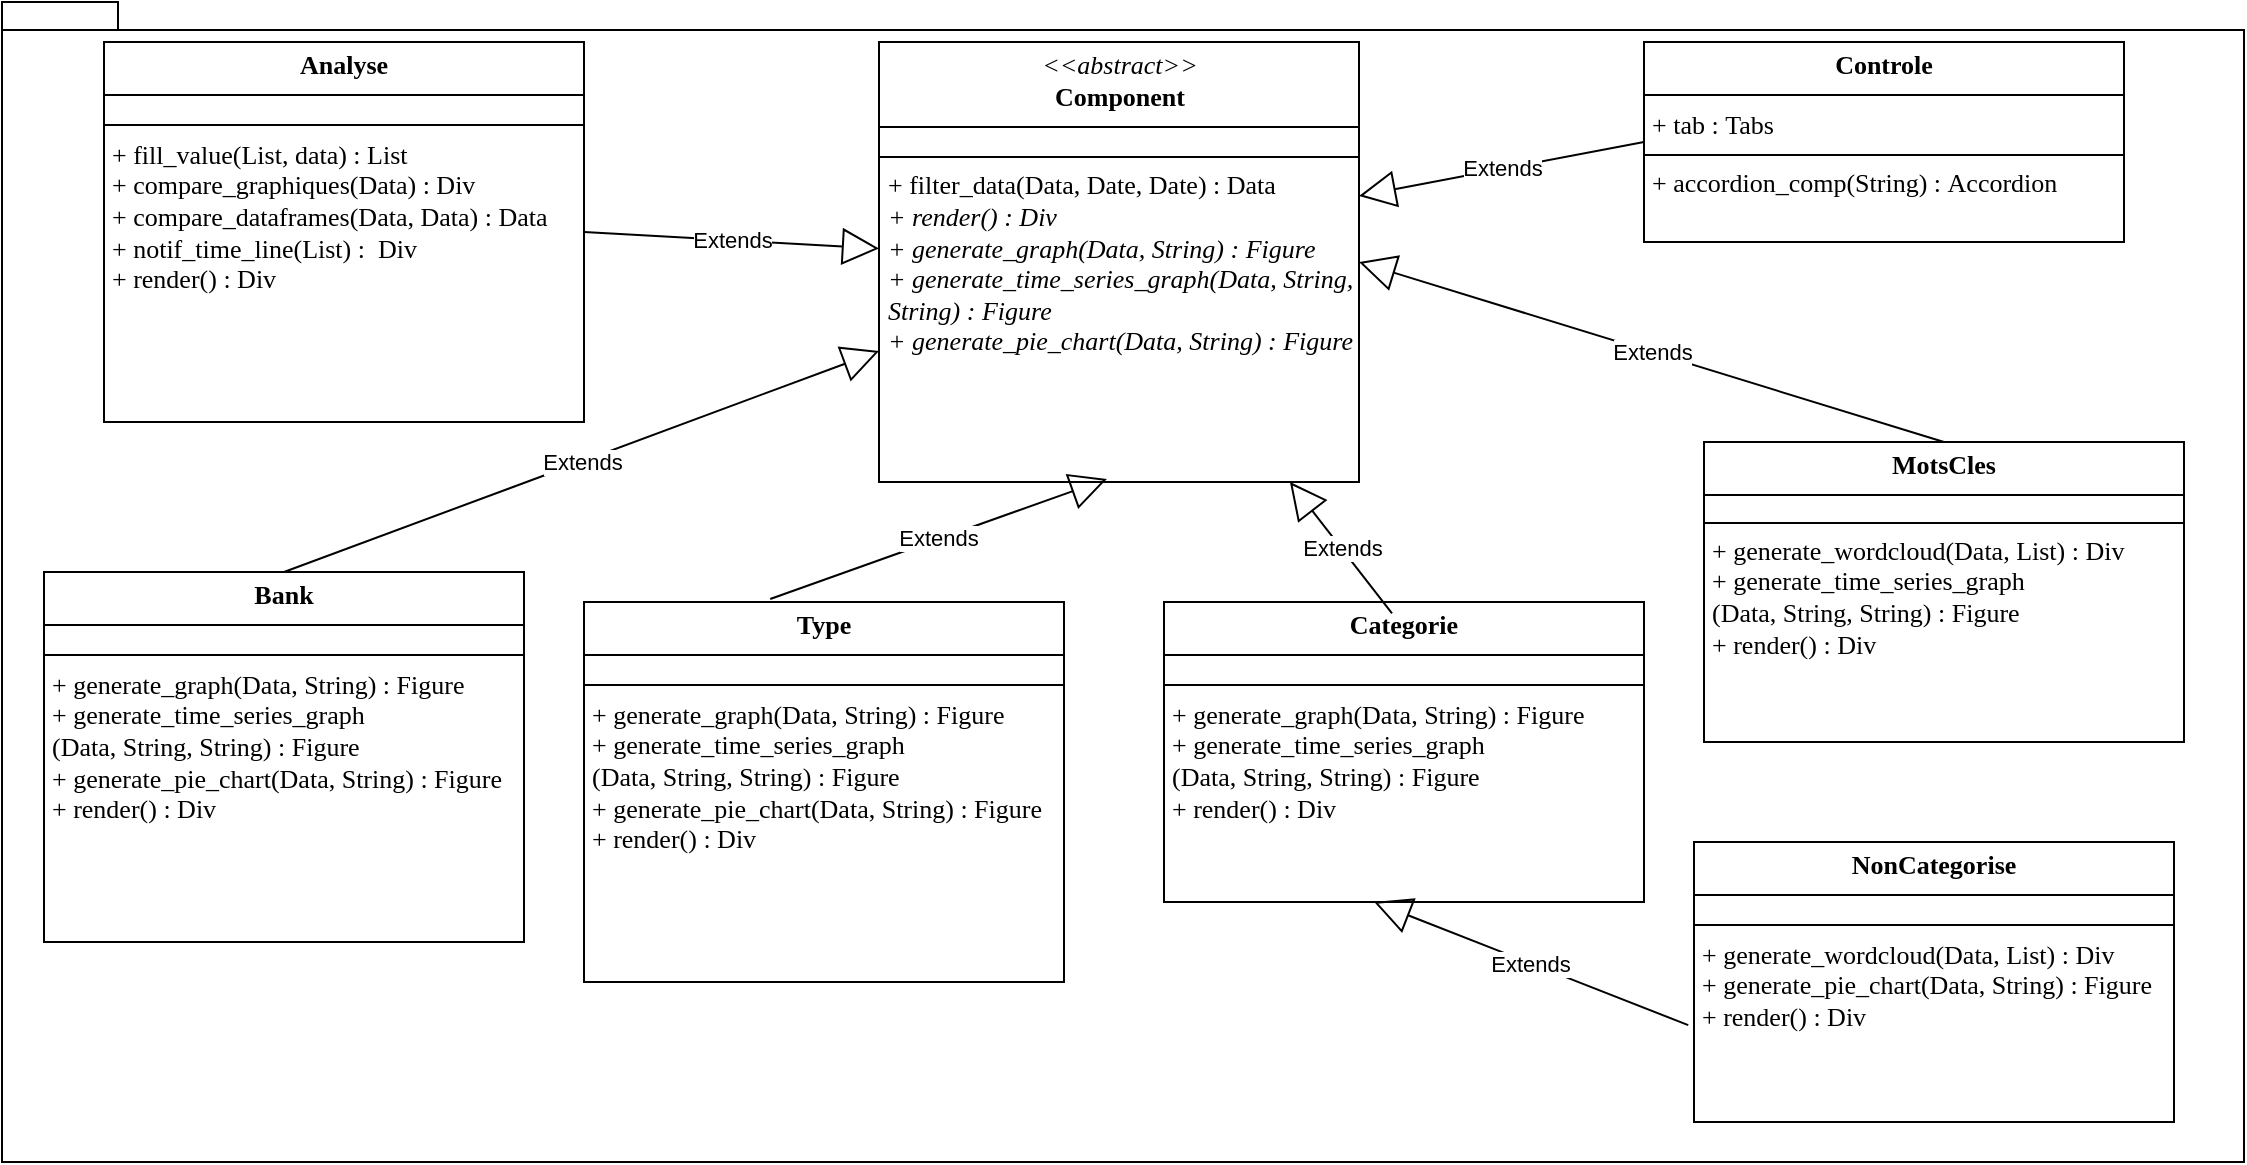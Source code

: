 <mxfile version="24.7.6">
  <diagram name="Page-1" id="SG4p2OFSSNBgDMiiVx_Q">
    <mxGraphModel dx="1434" dy="780" grid="1" gridSize="10" guides="1" tooltips="1" connect="1" arrows="1" fold="1" page="1" pageScale="1" pageWidth="1165" pageHeight="591" math="0" shadow="0">
      <root>
        <mxCell id="0" />
        <mxCell id="1" parent="0" />
        <mxCell id="OIvjaYjDDWEHFuiKeHE3-1" value="" style="shape=folder;fontStyle=1;spacingTop=10;tabWidth=40;tabHeight=14;tabPosition=left;html=1;whiteSpace=wrap;" parent="1" vertex="1">
          <mxGeometry x="24" width="1121" height="580" as="geometry" />
        </mxCell>
        <mxCell id="OIvjaYjDDWEHFuiKeHE3-2" value="&lt;p style=&quot;margin: 4px 0px 0px; text-align: center; font-size: 13px;&quot;&gt;&lt;font style=&quot;font-size: 13px;&quot;&gt;&lt;i style=&quot;font-family: &amp;quot;Lucida Console&amp;quot;;&quot;&gt;&amp;lt;&amp;lt;abstract&amp;gt;&amp;gt;&lt;/i&gt;&lt;br&gt;&lt;b style=&quot;&quot;&gt;&lt;font face=&quot;Lucida Console&quot;&gt;Component&lt;/font&gt;&lt;/b&gt;&lt;/font&gt;&lt;/p&gt;&lt;hr size=&quot;1&quot; style=&quot;border-style: solid; font-size: 13px;&quot;&gt;&lt;p style=&quot;margin: 0px 0px 0px 4px; font-size: 1px;&quot;&gt;&lt;font face=&quot;t1Swhq0UFBFPO4L7-w_Y&quot; style=&quot;font-size: 1px;&quot;&gt;&lt;br&gt;&lt;/font&gt;&lt;/p&gt;&lt;hr size=&quot;1&quot; style=&quot;border-style: solid; font-size: 13px;&quot;&gt;&lt;p style=&quot;margin: 0px 0px 0px 4px; font-size: 13px;&quot;&gt;&lt;font face=&quot;Lucida Console&quot; style=&quot;font-size: 13px;&quot;&gt;+&amp;nbsp;filter_data(Data, Date, Date) : Data&lt;/font&gt;&lt;/p&gt;&lt;p style=&quot;margin: 0px 0px 0px 4px; font-size: 13px;&quot;&gt;&lt;i&gt;&lt;font face=&quot;Lucida Console&quot; style=&quot;font-size: 13px;&quot;&gt;+ render() : Div&lt;/font&gt;&lt;/i&gt;&lt;/p&gt;&lt;p style=&quot;margin: 0px 0px 0px 4px; font-size: 13px;&quot;&gt;&lt;font face=&quot;Lucida Console&quot; style=&quot;font-size: 13px;&quot;&gt;&lt;i style=&quot;background-color: initial;&quot;&gt;+ generate_graph(Data, String) : Figure&lt;/i&gt;&lt;br&gt;&lt;/font&gt;&lt;/p&gt;&lt;p style=&quot;margin: 0px 0px 0px 4px; font-size: 13px;&quot;&gt;&lt;i&gt;&lt;font face=&quot;Lucida Console&quot; style=&quot;font-size: 13px;&quot;&gt;+&amp;nbsp;generate_time_series_graph(Data, String, String) : Figure&lt;/font&gt;&lt;/i&gt;&lt;/p&gt;&lt;p style=&quot;margin: 0px 0px 0px 4px; font-size: 13px;&quot;&gt;&lt;i&gt;&lt;font face=&quot;Lucida Console&quot; style=&quot;font-size: 13px;&quot;&gt;+&amp;nbsp;generate_pie_chart(Data, String) : Figure&lt;/font&gt;&lt;/i&gt;&lt;/p&gt;" style="verticalAlign=top;align=left;overflow=fill;html=1;whiteSpace=wrap;" parent="1" vertex="1">
          <mxGeometry x="462.5" y="20" width="240" height="220" as="geometry" />
        </mxCell>
        <mxCell id="OIvjaYjDDWEHFuiKeHE3-3" value="&lt;p style=&quot;margin: 4px 0px 0px; text-align: center; font-size: 13px;&quot;&gt;&lt;b style=&quot;&quot;&gt;&lt;font face=&quot;Lucida Console&quot; style=&quot;font-size: 13px;&quot;&gt;Analyse&lt;/font&gt;&lt;/b&gt;&lt;/p&gt;&lt;hr size=&quot;1&quot; style=&quot;border-style: solid; font-size: 13px;&quot;&gt;&lt;p style=&quot;margin: 0px 0px 0px 4px; font-size: 1px;&quot;&gt;&lt;font face=&quot;Q0KpZg5LBIpS3KVm3edA&quot; style=&quot;font-size: 1px;&quot;&gt;&lt;br&gt;&lt;/font&gt;&lt;/p&gt;&lt;hr size=&quot;1&quot; style=&quot;border-style: solid; font-size: 13px;&quot;&gt;&lt;p style=&quot;margin: 0px 0px 0px 4px; font-size: 13px;&quot;&gt;&lt;font face=&quot;Lucida Console&quot; style=&quot;font-size: 13px;&quot;&gt;+ fill_value(List, data) : List&lt;/font&gt;&lt;/p&gt;&lt;p style=&quot;margin: 0px 0px 0px 4px; font-size: 13px;&quot;&gt;&lt;font face=&quot;Lucida Console&quot; style=&quot;font-size: 13px;&quot;&gt;+&amp;nbsp;compare_graphiques(Data) : Div&lt;/font&gt;&lt;/p&gt;&lt;p style=&quot;margin: 0px 0px 0px 4px; font-size: 13px;&quot;&gt;&lt;font face=&quot;Lucida Console&quot; style=&quot;font-size: 13px;&quot;&gt;+&amp;nbsp;compare_dataframes(Data, Data) : Data&lt;/font&gt;&lt;/p&gt;&lt;p style=&quot;margin: 0px 0px 0px 4px; font-size: 13px;&quot;&gt;&lt;font face=&quot;Lucida Console&quot; style=&quot;font-size: 13px;&quot;&gt;+&amp;nbsp;notif_time_line(List) :&amp;nbsp; Div&lt;/font&gt;&lt;/p&gt;&lt;p style=&quot;margin: 0px 0px 0px 4px; font-size: 13px;&quot;&gt;&lt;font face=&quot;Lucida Console&quot; style=&quot;font-size: 13px;&quot;&gt;+ render() : Div&lt;/font&gt;&lt;br&gt;&lt;/p&gt;" style="verticalAlign=top;align=left;overflow=fill;html=1;whiteSpace=wrap;" parent="1" vertex="1">
          <mxGeometry x="75" y="20" width="240" height="190" as="geometry" />
        </mxCell>
        <mxCell id="OIvjaYjDDWEHFuiKeHE3-4" value="&lt;p style=&quot;margin: 4px 0px 0px; text-align: center; font-size: 13px;&quot;&gt;&lt;b&gt;&lt;font face=&quot;Lucida Console&quot; style=&quot;font-size: 13px;&quot;&gt;Bank&lt;/font&gt;&lt;/b&gt;&lt;/p&gt;&lt;hr size=&quot;1&quot; style=&quot;border-style: solid; font-size: 13px;&quot;&gt;&lt;p style=&quot;margin: 0px 0px 0px 4px; font-size: 1px;&quot;&gt;&lt;font face=&quot;C9Xv4IQHbyaBIkH5OcnA&quot; style=&quot;font-size: 1px;&quot;&gt;&lt;br&gt;&lt;/font&gt;&lt;/p&gt;&lt;hr size=&quot;1&quot; style=&quot;border-style: solid; font-size: 13px;&quot;&gt;&lt;p style=&quot;margin: 0px 0px 0px 4px; font-size: 13px;&quot;&gt;&lt;font face=&quot;Lucida Console&quot; style=&quot;font-size: 13px;&quot;&gt;+ generate_graph(Data, String) : Figure&lt;/font&gt;&lt;/p&gt;&lt;p style=&quot;margin: 0px 0px 0px 4px; font-size: 13px;&quot;&gt;&lt;font face=&quot;Lucida Console&quot; style=&quot;font-size: 13px;&quot;&gt;+&amp;nbsp;generate_time_series_graph&lt;/font&gt;&lt;/p&gt;&lt;p style=&quot;margin: 0px 0px 0px 4px; font-size: 13px;&quot;&gt;&lt;font face=&quot;Lucida Console&quot; style=&quot;font-size: 13px;&quot;&gt;(Data, String, String) : Figure&lt;/font&gt;&lt;/p&gt;&lt;p style=&quot;margin: 0px 0px 0px 4px; font-size: 13px;&quot;&gt;&lt;font face=&quot;Lucida Console&quot; style=&quot;font-size: 13px;&quot;&gt;+&amp;nbsp;generate_pie_chart(Data, String) : Figure&lt;/font&gt;&lt;/p&gt;&lt;p style=&quot;margin: 0px 0px 0px 4px; font-size: 13px;&quot;&gt;&lt;font face=&quot;Lucida Console&quot; style=&quot;font-size: 13px;&quot;&gt;+ render() : Div&lt;/font&gt;&lt;br&gt;&lt;/p&gt;" style="verticalAlign=top;align=left;overflow=fill;html=1;whiteSpace=wrap;" parent="1" vertex="1">
          <mxGeometry x="45" y="285" width="240" height="185" as="geometry" />
        </mxCell>
        <mxCell id="OIvjaYjDDWEHFuiKeHE3-5" value="&lt;p style=&quot;margin: 4px 0px 0px; text-align: center; font-size: 13px;&quot;&gt;&lt;b&gt;&lt;font face=&quot;Lucida Console&quot; style=&quot;font-size: 13px;&quot;&gt;Categorie&lt;/font&gt;&lt;/b&gt;&lt;/p&gt;&lt;hr size=&quot;1&quot; style=&quot;border-style: solid; font-size: 13px;&quot;&gt;&lt;p style=&quot;margin: 0px 0px 0px 4px; font-size: 1px;&quot;&gt;&lt;font face=&quot;xKbc6NZYwduiLMtiAA6h&quot; style=&quot;font-size: 1px;&quot;&gt;&lt;br&gt;&lt;/font&gt;&lt;/p&gt;&lt;hr size=&quot;1&quot; style=&quot;border-style: solid; font-size: 13px;&quot;&gt;&lt;p style=&quot;margin: 0px 0px 0px 4px; font-size: 13px;&quot;&gt;&lt;font face=&quot;Lucida Console&quot; style=&quot;font-size: 13px;&quot;&gt;+ generate_graph(Data, String) : Figure&lt;/font&gt;&lt;/p&gt;&lt;p style=&quot;margin: 0px 0px 0px 4px; font-size: 13px;&quot;&gt;&lt;font face=&quot;Lucida Console&quot; style=&quot;font-size: 13px;&quot;&gt;+&amp;nbsp;generate_time_series_graph&lt;/font&gt;&lt;/p&gt;&lt;p style=&quot;margin: 0px 0px 0px 4px; font-size: 13px;&quot;&gt;&lt;font face=&quot;Lucida Console&quot; style=&quot;font-size: 13px;&quot;&gt;(Data, String, String) : Figure&lt;/font&gt;&lt;/p&gt;&lt;p style=&quot;margin: 0px 0px 0px 4px; font-size: 13px;&quot;&gt;&lt;font face=&quot;Lucida Console&quot; style=&quot;font-size: 13px;&quot;&gt;+ render() : Div&lt;/font&gt;&lt;/p&gt;&lt;div style=&quot;font-size: 13px;&quot;&gt;&lt;i&gt;&lt;br&gt;&lt;/i&gt;&lt;/div&gt;" style="verticalAlign=top;align=left;overflow=fill;html=1;whiteSpace=wrap;" parent="1" vertex="1">
          <mxGeometry x="605" y="300" width="240" height="150" as="geometry" />
        </mxCell>
        <mxCell id="OIvjaYjDDWEHFuiKeHE3-6" value="&lt;p style=&quot;margin: 4px 0px 0px; text-align: center; font-size: 13px;&quot;&gt;&lt;b&gt;&lt;font face=&quot;Lucida Console&quot; style=&quot;font-size: 13px;&quot;&gt;MotsCles&lt;/font&gt;&lt;/b&gt;&lt;/p&gt;&lt;hr size=&quot;1&quot; style=&quot;border-style: solid; font-size: 13px;&quot;&gt;&lt;p style=&quot;margin: 0px 0px 0px 4px; font-size: 1px;&quot;&gt;&lt;font face=&quot;DyfZ-JYDRdnhz79J8Nws&quot; style=&quot;font-size: 1px;&quot;&gt;&lt;br&gt;&lt;/font&gt;&lt;/p&gt;&lt;hr size=&quot;1&quot; style=&quot;border-style: solid; font-size: 11px;&quot;&gt;&lt;p style=&quot;margin: 0px 0px 0px 4px; font-size: 13px;&quot;&gt;&lt;font face=&quot;Lucida Console&quot; style=&quot;font-size: 13px;&quot;&gt;+ generate_wordcloud(Data, List) : Div&lt;/font&gt;&lt;/p&gt;&lt;p style=&quot;margin: 0px 0px 0px 4px; font-size: 13px;&quot;&gt;&lt;font face=&quot;Lucida Console&quot; style=&quot;font-size: 13px;&quot;&gt;+&amp;nbsp;generate_time_series_graph&lt;/font&gt;&lt;/p&gt;&lt;p style=&quot;margin: 0px 0px 0px 4px; font-size: 13px;&quot;&gt;&lt;font face=&quot;Lucida Console&quot; style=&quot;font-size: 13px;&quot;&gt;(Data, String, String) : Figure&lt;/font&gt;&lt;/p&gt;&lt;p style=&quot;margin: 0px 0px 0px 4px;&quot;&gt;&lt;font face=&quot;Lucida Console&quot;&gt;&lt;font style=&quot;font-size: 13px;&quot;&gt;+ &lt;/font&gt;&lt;font style=&quot;font-size: 13px;&quot;&gt;render&lt;/font&gt;&lt;font style=&quot;font-size: 13px;&quot;&gt;() : Div&lt;/font&gt;&lt;/font&gt;&lt;br&gt;&lt;/p&gt;" style="verticalAlign=top;align=left;overflow=fill;html=1;whiteSpace=wrap;" parent="1" vertex="1">
          <mxGeometry x="875" y="220" width="240" height="150" as="geometry" />
        </mxCell>
        <mxCell id="OIvjaYjDDWEHFuiKeHE3-7" value="&lt;p style=&quot;margin: 4px 0px 0px; text-align: center; font-size: 13px;&quot;&gt;&lt;b&gt;&lt;font face=&quot;Lucida Console&quot; style=&quot;font-size: 13px;&quot;&gt;Type&lt;/font&gt;&lt;/b&gt;&lt;/p&gt;&lt;hr size=&quot;1&quot; style=&quot;border-style: solid; font-size: 13px;&quot;&gt;&lt;p style=&quot;margin: 0px 0px 0px 4px; font-size: 1px;&quot;&gt;&lt;font face=&quot;OxKM1IQURXlsDJ6ilqvC&quot; style=&quot;font-size: 1px;&quot;&gt;&lt;br&gt;&lt;/font&gt;&lt;/p&gt;&lt;hr size=&quot;1&quot; style=&quot;border-style: solid; font-size: 13px;&quot;&gt;&lt;p style=&quot;margin: 0px 0px 0px 4px; font-size: 13px;&quot;&gt;&lt;font face=&quot;Lucida Console&quot; style=&quot;font-size: 13px;&quot;&gt;+ generate_graph(Data, String) : Figure&lt;/font&gt;&lt;/p&gt;&lt;p style=&quot;margin: 0px 0px 0px 4px; font-size: 13px;&quot;&gt;&lt;font face=&quot;Lucida Console&quot; style=&quot;font-size: 13px;&quot;&gt;+&amp;nbsp;generate_time_series_graph&lt;/font&gt;&lt;/p&gt;&lt;p style=&quot;margin: 0px 0px 0px 4px; font-size: 13px;&quot;&gt;&lt;font face=&quot;Lucida Console&quot; style=&quot;font-size: 13px;&quot;&gt;(Data, String, String) : Figure&lt;/font&gt;&lt;/p&gt;&lt;p style=&quot;margin: 0px 0px 0px 4px; font-size: 13px;&quot;&gt;&lt;font face=&quot;Lucida Console&quot; style=&quot;font-size: 13px;&quot;&gt;+&amp;nbsp;generate_pie_chart(Data, String) : Figure&lt;/font&gt;&lt;/p&gt;&lt;p style=&quot;margin: 0px 0px 0px 4px; font-size: 13px;&quot;&gt;&lt;font face=&quot;Lucida Console&quot; style=&quot;font-size: 13px;&quot;&gt;+ render() : Div&lt;/font&gt;&lt;br&gt;&lt;/p&gt;" style="verticalAlign=top;align=left;overflow=fill;html=1;whiteSpace=wrap;" parent="1" vertex="1">
          <mxGeometry x="315" y="300" width="240" height="190" as="geometry" />
        </mxCell>
        <mxCell id="OIvjaYjDDWEHFuiKeHE3-8" value="&lt;p style=&quot;margin: 4px 0px 0px; text-align: center; font-size: 13px;&quot;&gt;&lt;b&gt;&lt;font face=&quot;Lucida Console&quot; style=&quot;font-size: 13px;&quot;&gt;Controle&lt;/font&gt;&lt;/b&gt;&lt;/p&gt;&lt;hr size=&quot;1&quot; style=&quot;border-style: solid; font-size: 13px;&quot;&gt;&lt;p style=&quot;margin: 0px 0px 0px 4px; font-size: 13px;&quot;&gt;&lt;font face=&quot;Lucida Console&quot; style=&quot;font-size: 13px;&quot;&gt;+ tab :&amp;nbsp;Tabs&lt;/font&gt;&lt;/p&gt;&lt;hr size=&quot;1&quot; style=&quot;border-style: solid; font-size: 13px;&quot;&gt;&lt;p style=&quot;margin: 0px 0px 0px 4px; font-size: 13px;&quot;&gt;&lt;font face=&quot;Lucida Console&quot; style=&quot;font-size: 13px;&quot;&gt;+&amp;nbsp;&lt;span style=&quot;background-color: initial;&quot;&gt;accordion_comp(String) :&amp;nbsp;&lt;/span&gt;&lt;span style=&quot;background-color: initial;&quot;&gt;Accordion&lt;/span&gt;&lt;/font&gt;&lt;br&gt;&lt;/p&gt;" style="verticalAlign=top;align=left;overflow=fill;html=1;whiteSpace=wrap;" parent="1" vertex="1">
          <mxGeometry x="845" y="20" width="240" height="100" as="geometry" />
        </mxCell>
        <mxCell id="OIvjaYjDDWEHFuiKeHE3-9" value="&lt;p style=&quot;margin: 4px 0px 0px; text-align: center; font-size: 13px;&quot;&gt;&lt;b&gt;&lt;font face=&quot;Lucida Console&quot; style=&quot;font-size: 13px;&quot;&gt;NonCategorise&lt;/font&gt;&lt;/b&gt;&lt;/p&gt;&lt;hr size=&quot;1&quot; style=&quot;border-style: solid; font-size: 13px;&quot;&gt;&lt;p style=&quot;margin: 0px 0px 0px 4px; font-size: 1px;&quot;&gt;&lt;font face=&quot;oofJo0y30THN9SBWxFVv&quot; style=&quot;font-size: 1px;&quot;&gt;&lt;br&gt;&lt;/font&gt;&lt;/p&gt;&lt;hr size=&quot;1&quot; style=&quot;border-style: solid; font-size: 13px;&quot;&gt;&lt;p style=&quot;margin: 0px 0px 0px 4px; font-size: 13px;&quot;&gt;&lt;font face=&quot;Lucida Console&quot; style=&quot;font-size: 13px;&quot;&gt;+ generate_wordcloud(Data, List) : Div&lt;/font&gt;&lt;/p&gt;&lt;p style=&quot;margin: 0px 0px 0px 4px; font-size: 13px;&quot;&gt;&lt;font face=&quot;Lucida Console&quot; style=&quot;font-size: 13px;&quot;&gt;+&amp;nbsp;generate_pie_chart(Data, String) : Figure&lt;br&gt;&lt;/font&gt;&lt;/p&gt;&lt;p style=&quot;margin: 0px 0px 0px 4px; font-size: 13px;&quot;&gt;&lt;font face=&quot;Lucida Console&quot; style=&quot;font-size: 13px;&quot;&gt;+ render() : Div&lt;/font&gt;&lt;br&gt;&lt;/p&gt;" style="verticalAlign=top;align=left;overflow=fill;html=1;whiteSpace=wrap;" parent="1" vertex="1">
          <mxGeometry x="870" y="420" width="240" height="140" as="geometry" />
        </mxCell>
        <mxCell id="OIvjaYjDDWEHFuiKeHE3-10" value="Extends" style="endArrow=block;endSize=16;endFill=0;html=1;rounded=0;exitX=0.5;exitY=0;exitDx=0;exitDy=0;" parent="1" source="OIvjaYjDDWEHFuiKeHE3-4" target="OIvjaYjDDWEHFuiKeHE3-2" edge="1">
          <mxGeometry width="160" relative="1" as="geometry">
            <mxPoint x="210" y="200" as="sourcePoint" />
            <mxPoint x="370" y="200" as="targetPoint" />
          </mxGeometry>
        </mxCell>
        <mxCell id="OIvjaYjDDWEHFuiKeHE3-11" value="Extends" style="endArrow=block;endSize=16;endFill=0;html=1;rounded=0;exitX=0.388;exitY=-0.008;exitDx=0;exitDy=0;exitPerimeter=0;entryX=0.475;entryY=0.993;entryDx=0;entryDy=0;entryPerimeter=0;" parent="1" source="OIvjaYjDDWEHFuiKeHE3-7" target="OIvjaYjDDWEHFuiKeHE3-2" edge="1">
          <mxGeometry width="160" relative="1" as="geometry">
            <mxPoint x="370" y="240" as="sourcePoint" />
            <mxPoint x="660" y="162" as="targetPoint" />
          </mxGeometry>
        </mxCell>
        <mxCell id="OIvjaYjDDWEHFuiKeHE3-12" value="Extends" style="endArrow=block;endSize=16;endFill=0;html=1;rounded=0;exitX=0.475;exitY=0.038;exitDx=0;exitDy=0;exitPerimeter=0;" parent="1" source="OIvjaYjDDWEHFuiKeHE3-5" target="OIvjaYjDDWEHFuiKeHE3-2" edge="1">
          <mxGeometry width="160" relative="1" as="geometry">
            <mxPoint x="680" y="228" as="sourcePoint" />
            <mxPoint x="970" y="150" as="targetPoint" />
          </mxGeometry>
        </mxCell>
        <mxCell id="OIvjaYjDDWEHFuiKeHE3-13" value="Extends" style="endArrow=block;endSize=16;endFill=0;html=1;rounded=0;entryX=1;entryY=0.5;entryDx=0;entryDy=0;exitX=0.5;exitY=0;exitDx=0;exitDy=0;" parent="1" source="OIvjaYjDDWEHFuiKeHE3-6" target="OIvjaYjDDWEHFuiKeHE3-2" edge="1">
          <mxGeometry width="160" relative="1" as="geometry">
            <mxPoint x="790" y="150" as="sourcePoint" />
            <mxPoint x="1080" y="72" as="targetPoint" />
          </mxGeometry>
        </mxCell>
        <mxCell id="OIvjaYjDDWEHFuiKeHE3-14" value="Extends" style="endArrow=block;endSize=16;endFill=0;html=1;rounded=0;exitX=1;exitY=0.5;exitDx=0;exitDy=0;" parent="1" source="OIvjaYjDDWEHFuiKeHE3-3" target="OIvjaYjDDWEHFuiKeHE3-2" edge="1">
          <mxGeometry width="160" relative="1" as="geometry">
            <mxPoint x="295" y="128" as="sourcePoint" />
            <mxPoint x="585" y="50" as="targetPoint" />
          </mxGeometry>
        </mxCell>
        <mxCell id="OIvjaYjDDWEHFuiKeHE3-15" value="Extends" style="endArrow=block;endSize=16;endFill=0;html=1;rounded=0;exitX=0;exitY=0.5;exitDx=0;exitDy=0;entryX=1;entryY=0.35;entryDx=0;entryDy=0;entryPerimeter=0;" parent="1" source="OIvjaYjDDWEHFuiKeHE3-8" target="OIvjaYjDDWEHFuiKeHE3-2" edge="1">
          <mxGeometry width="160" relative="1" as="geometry">
            <mxPoint x="690" y="190" as="sourcePoint" />
            <mxPoint x="980" y="112" as="targetPoint" />
          </mxGeometry>
        </mxCell>
        <mxCell id="OIvjaYjDDWEHFuiKeHE3-16" value="Extends" style="endArrow=block;endSize=16;endFill=0;html=1;rounded=0;exitX=-0.012;exitY=0.654;exitDx=0;exitDy=0;exitPerimeter=0;entryX=0.438;entryY=1;entryDx=0;entryDy=0;entryPerimeter=0;" parent="1" source="OIvjaYjDDWEHFuiKeHE3-9" target="OIvjaYjDDWEHFuiKeHE3-5" edge="1">
          <mxGeometry width="160" relative="1" as="geometry">
            <mxPoint x="620" y="438" as="sourcePoint" />
            <mxPoint x="910" y="360" as="targetPoint" />
          </mxGeometry>
        </mxCell>
      </root>
    </mxGraphModel>
  </diagram>
</mxfile>
